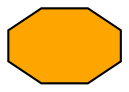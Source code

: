 digraph G{
  testnode [label="",shape="octagon",style=filled,fontcolor=black,fillcolor=orange,color=black];
}